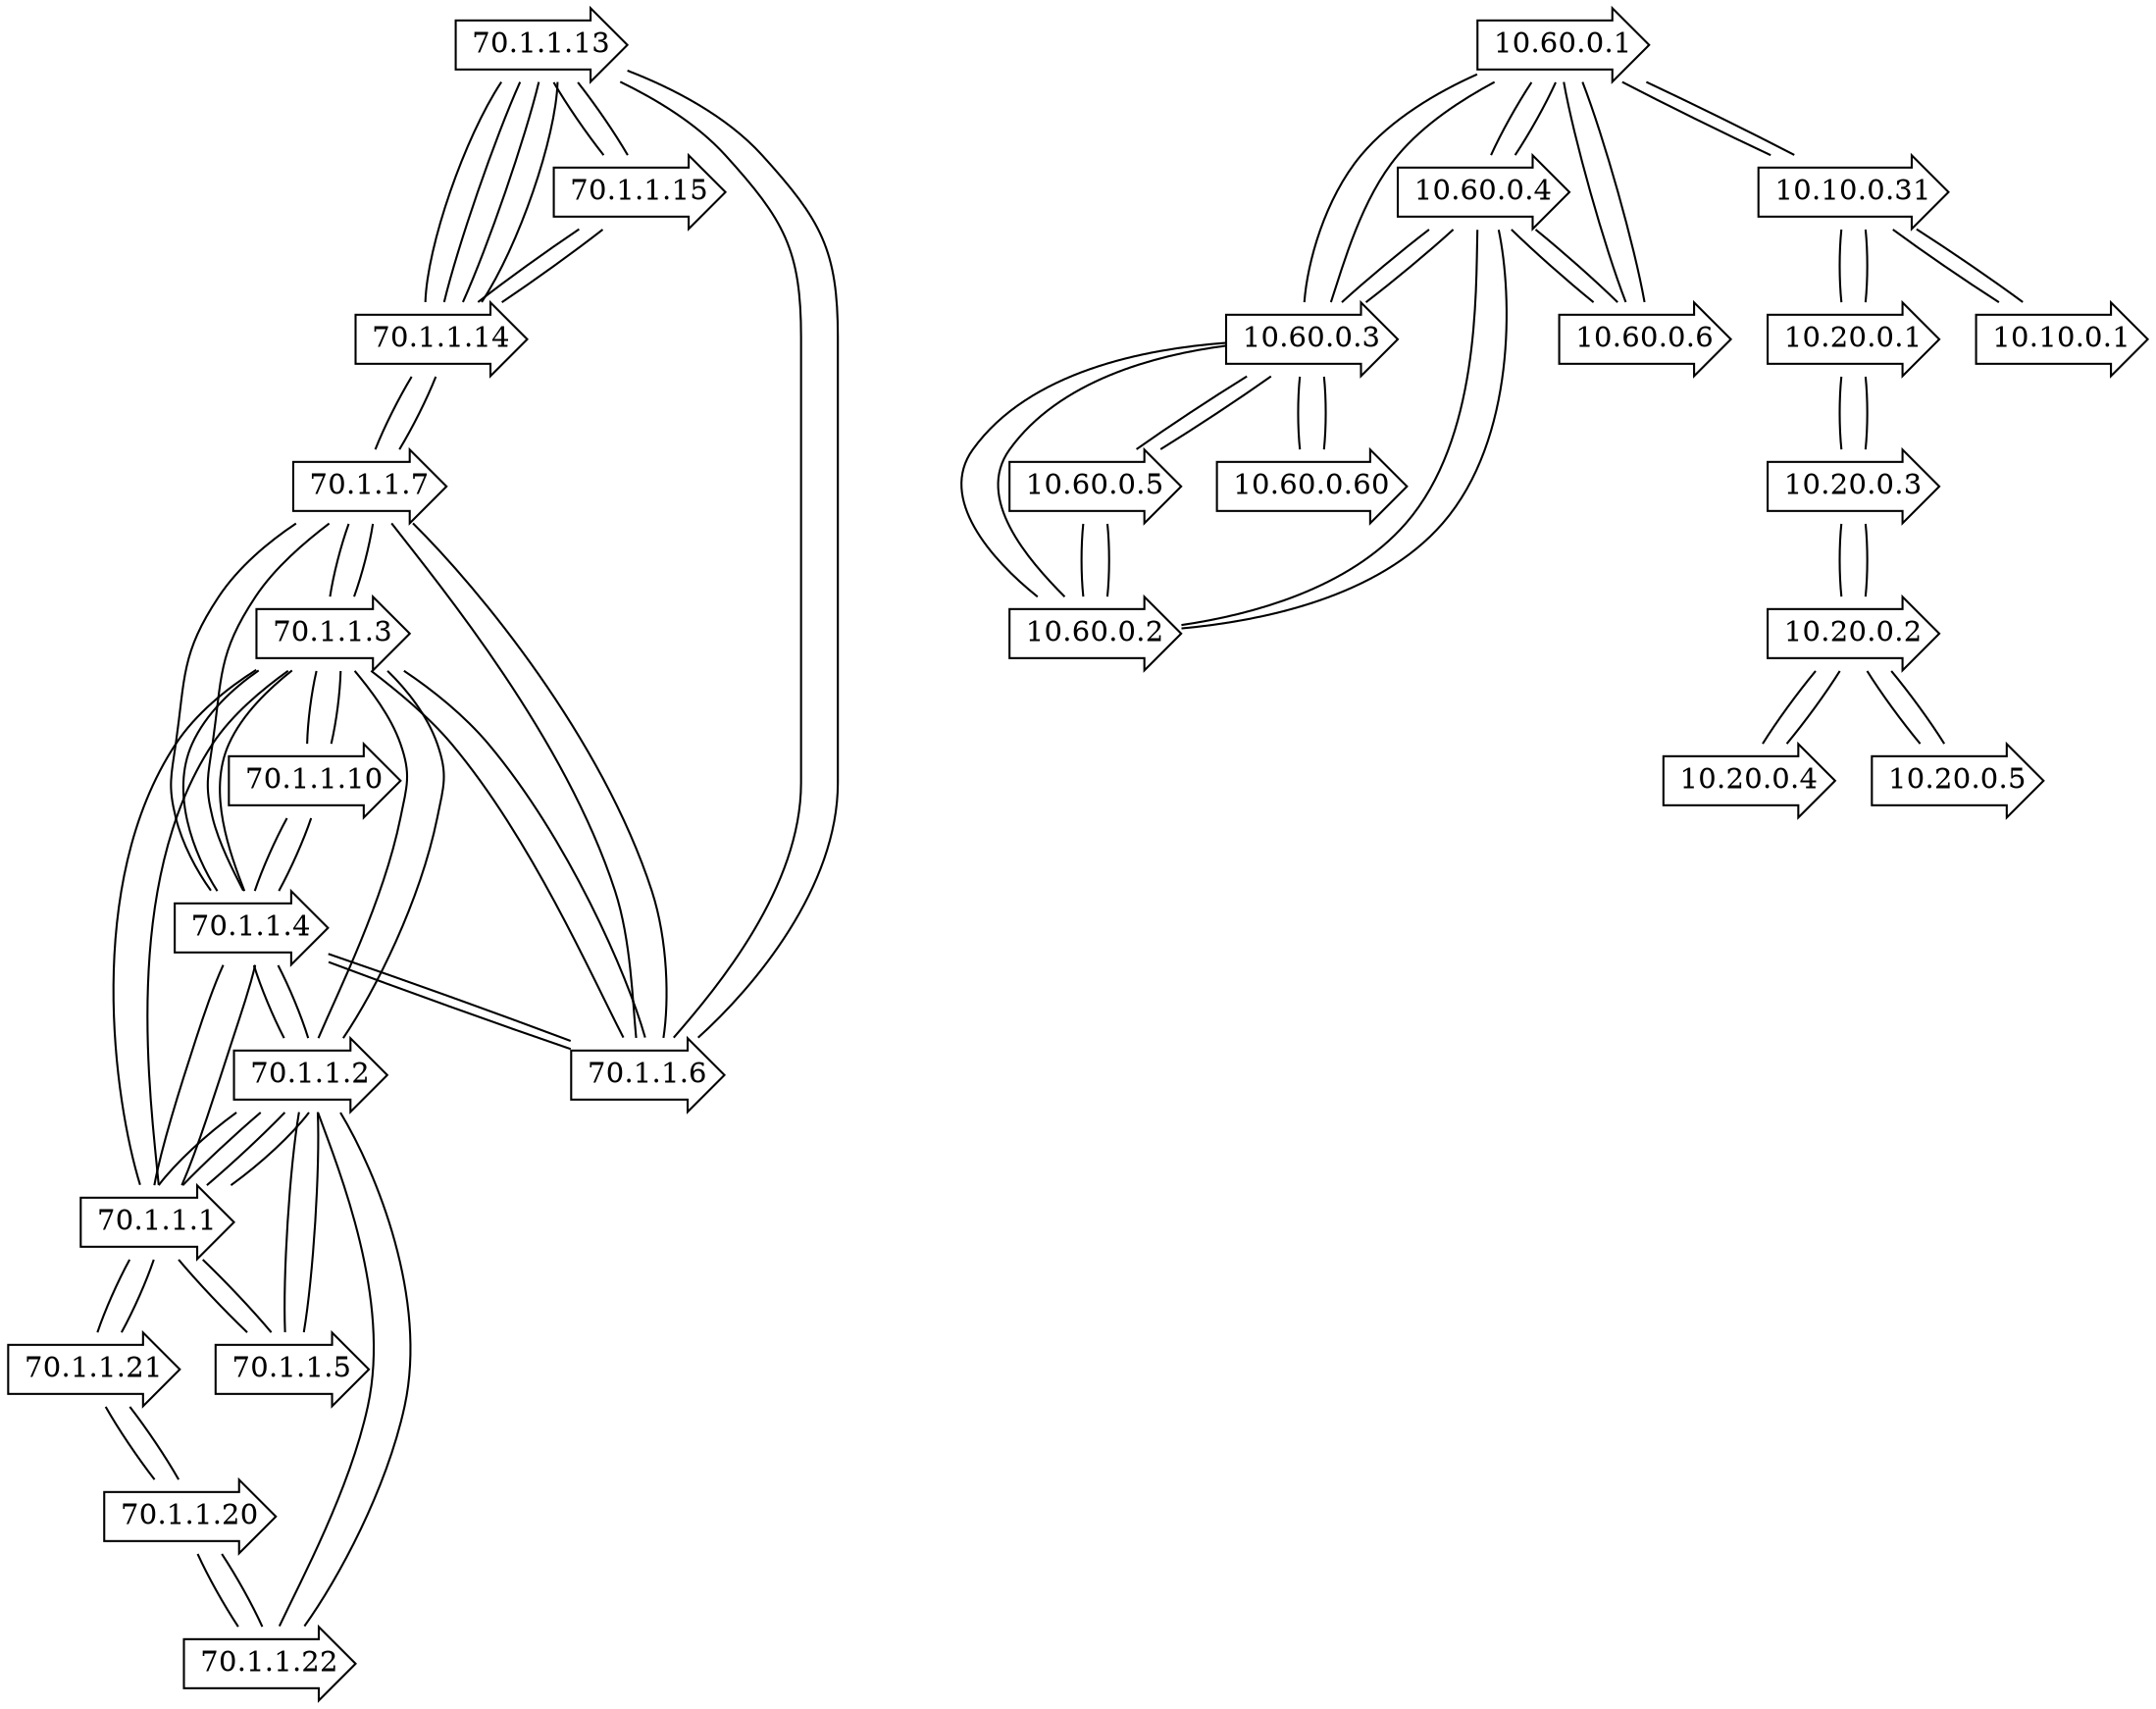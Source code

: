 graph G {
	node [shape=rarrow]
	"70.1.1.13" -- "70.1.1.15"
	"70.1.1.14" -- "70.1.1.15"
	"70.1.1.15" -- "70.1.1.14"
	"70.1.1.13" -- "70.1.1.14"
	"70.1.1.14" -- "70.1.1.13"
	"70.1.1.15" -- "70.1.1.13"
	"10.60.0.1" -- "10.60.0.4"
	"10.60.0.1" -- "10.10.0.31"
	"10.60.0.4" -- "10.60.0.3"
	"10.60.0.3" -- "10.60.0.2"
	"10.60.0.3" -- "10.60.0.4"
	"10.20.0.3" -- "10.20.0.1"
	"10.60.0.4" -- "10.60.0.1"
	"10.60.0.3" -- "10.60.0.5"
	"10.60.0.5" -- "10.60.0.3"
	"10.20.0.4" -- "10.20.0.2"
	"10.20.0.1" -- "10.20.0.3"
	"10.10.0.1" -- "10.10.0.31"
	"10.60.0.1" -- "10.60.0.3"
	"10.60.0.6" -- "10.60.0.4"
	"10.10.0.31" -- "10.60.0.1"
	"10.20.0.2" -- "10.20.0.3"
	"10.60.0.3" -- "10.60.0.1"
	"10.60.0.6" -- "10.60.0.1"
	"10.60.0.1" -- "10.60.0.6"
	"10.20.0.5" -- "10.20.0.2"
	"10.20.0.1" -- "10.10.0.31"
	"10.60.0.4" -- "10.60.0.2"
	"10.20.0.2" -- "10.20.0.5"
	"10.60.0.5" -- "10.60.0.2"
	"10.20.0.3" -- "10.20.0.2"
	"10.60.0.2" -- "10.60.0.4"
	"10.60.0.60" -- "10.60.0.3"
	"10.60.0.4" -- "10.60.0.6"
	"10.10.0.31" -- "10.20.0.1"
	"10.20.0.2" -- "10.20.0.4"
	"10.60.0.2" -- "10.60.0.5"
	"10.60.0.3" -- "10.60.0.60"
	"10.10.0.31" -- "10.10.0.1"
	"10.60.0.2" -- "10.60.0.3"
	"70.1.1.7" -- "70.1.1.6"
	"70.1.1.1" -- "70.1.1.4"
	"70.1.1.7" -- "70.1.1.14"
	"70.1.1.6" -- "70.1.1.13"
	"70.1.1.4" -- "70.1.1.3"
	"70.1.1.7" -- "70.1.1.3"
	"70.1.1.6" -- "70.1.1.4"
	"70.1.1.13" -- "70.1.1.6"
	"70.1.1.7" -- "70.1.1.4"
	"70.1.1.4" -- "70.1.1.6"
	"70.1.1.2" -- "70.1.1.3"
	"70.1.1.5" -- "70.1.1.2"
	"70.1.1.1" -- "70.1.1.3"
	"70.1.1.10" -- "70.1.1.4"
	"70.1.1.2" -- "70.1.1.1"
	"70.1.1.3" -- "70.1.1.7"
	"70.1.1.4" -- "70.1.1.7"
	"70.1.1.6" -- "70.1.1.7"
	"70.1.1.4" -- "70.1.1.1"
	"70.1.1.1" -- "70.1.1.2"
	"70.1.1.3" -- "70.1.1.6"
	"70.1.1.10" -- "70.1.1.3"
	"70.1.1.4" -- "70.1.1.10"
	"70.1.1.3" -- "70.1.1.1"
	"70.1.1.5" -- "70.1.1.1"
	"70.1.1.6" -- "70.1.1.3"
	"70.1.1.3" -- "70.1.1.4"
	"70.1.1.4" -- "70.1.1.2"
	"70.1.1.13" -- "70.1.1.14"
	"70.1.1.3" -- "70.1.1.2"
	"70.1.1.14" -- "70.1.1.7"
	"70.1.1.3" -- "70.1.1.10"
	"70.1.1.1" -- "70.1.1.5"
	"70.1.1.14" -- "70.1.1.13"
	"70.1.1.2" -- "70.1.1.4"
	"70.1.1.2" -- "70.1.1.5"
	"70.1.1.2" -- "70.1.1.22"
	"70.1.1.2" -- "70.1.1.1"
	"70.1.1.1" -- "70.1.1.2"
	"70.1.1.20" -- "70.1.1.21"
	"70.1.1.22" -- "70.1.1.2"
	"70.1.1.1" -- "70.1.1.21"
	"70.1.1.21" -- "70.1.1.1"
	"70.1.1.22" -- "70.1.1.20"
	"70.1.1.21" -- "70.1.1.20"
	"70.1.1.20" -- "70.1.1.22"
}
